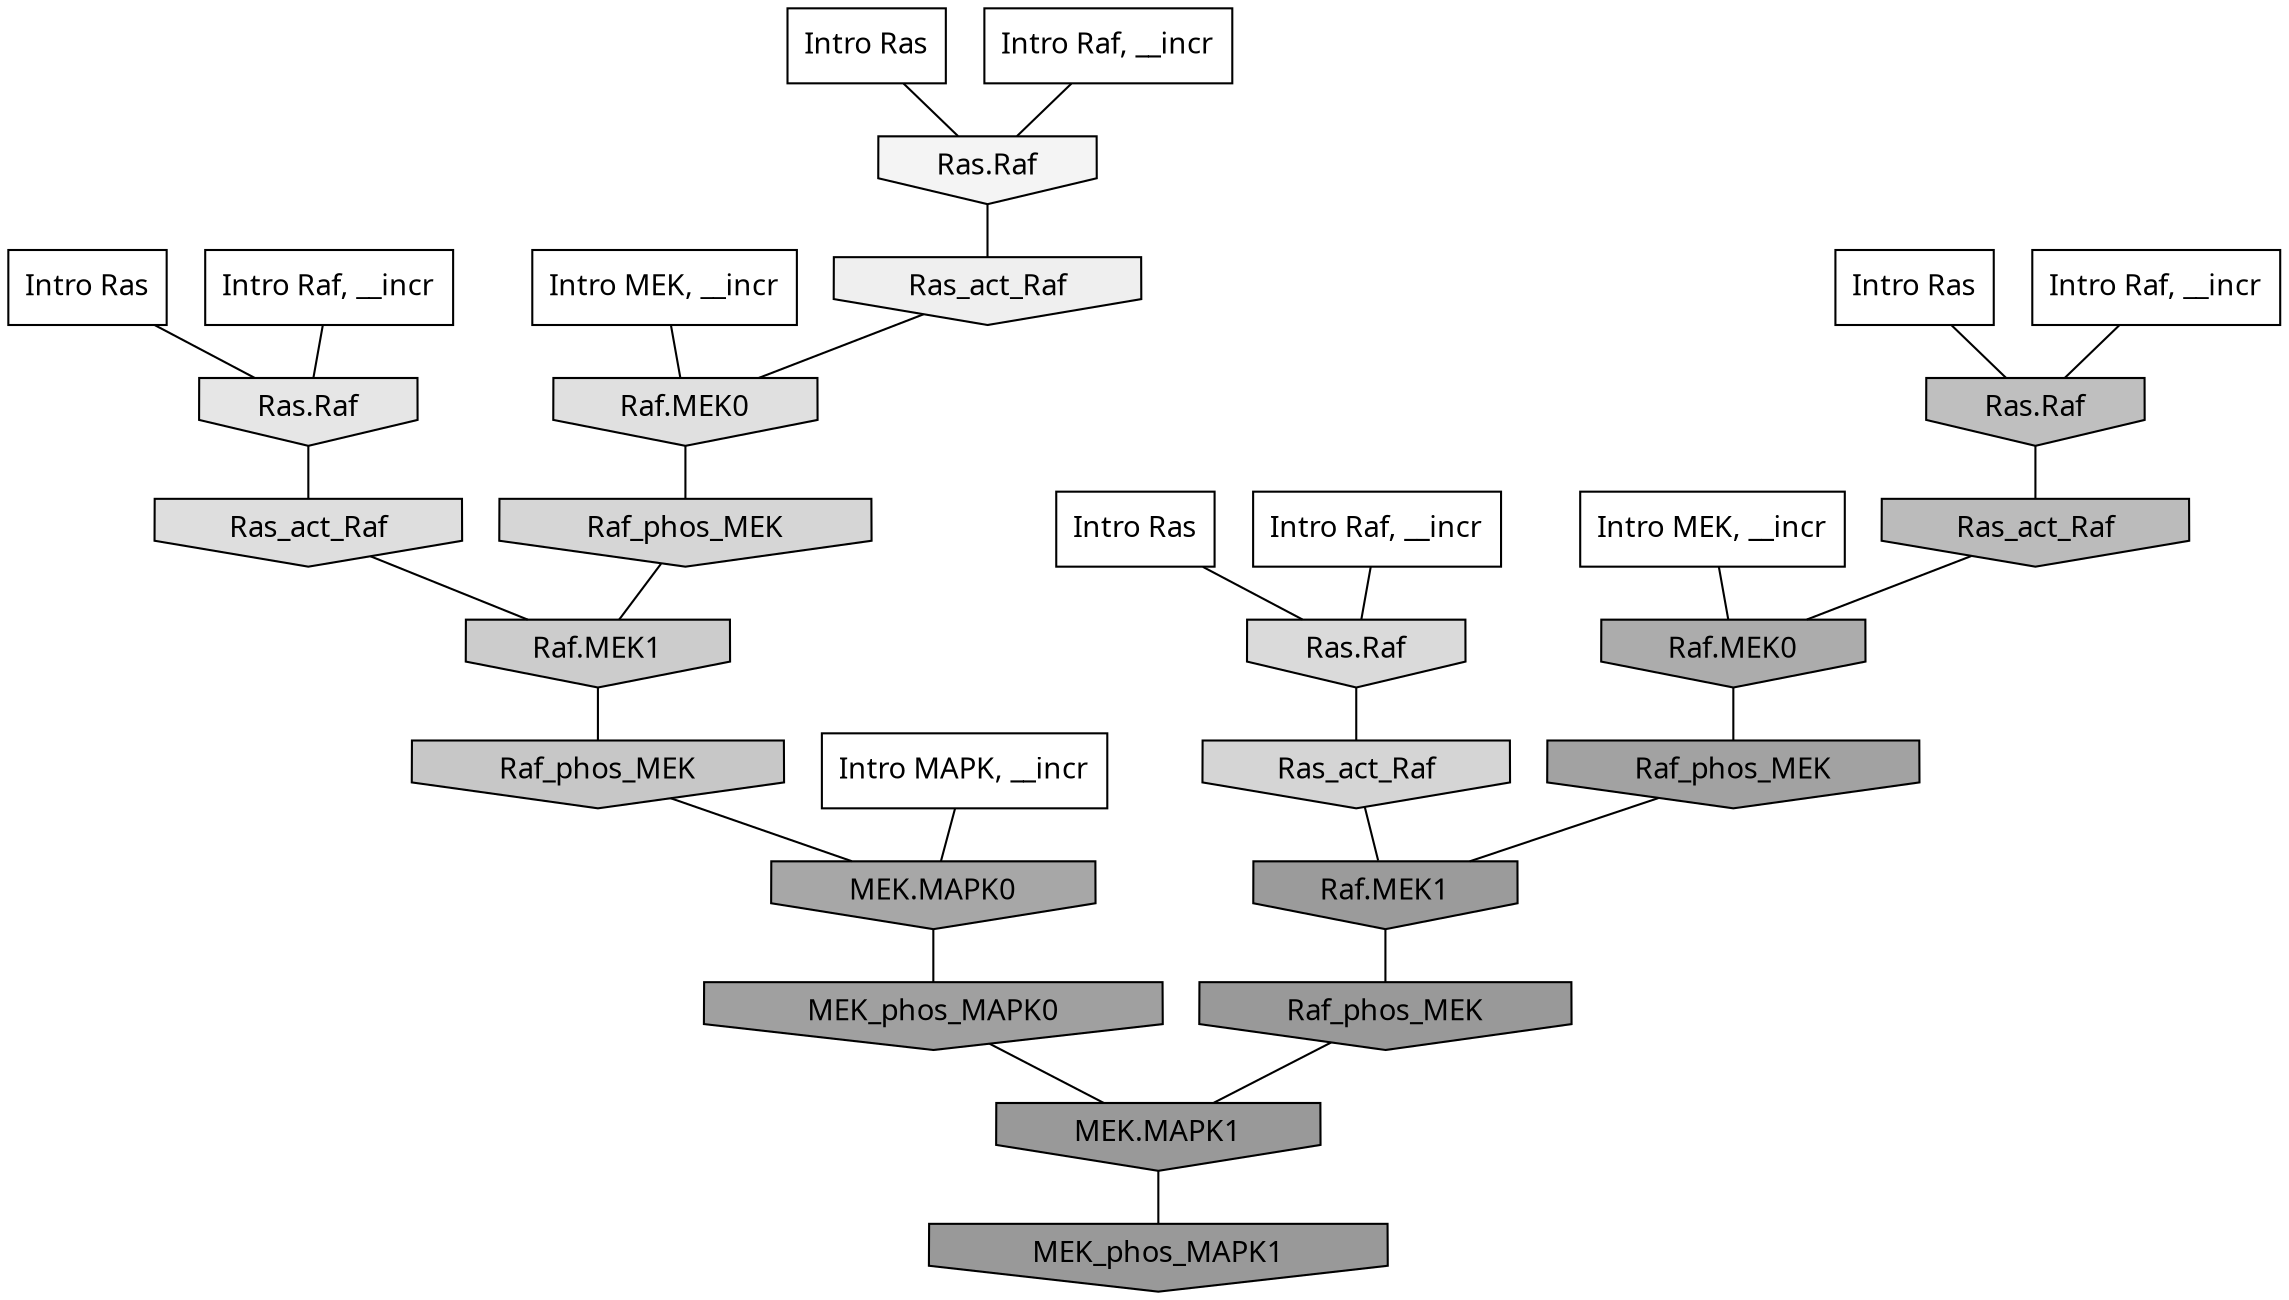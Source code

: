 digraph G{
  rankdir="TB";
  ranksep=0.30;
  node [fontname="CMU Serif"];
  edge [fontname="CMU Serif"];
  
  18 [label="Intro Ras", shape=rectangle, style=filled, fillcolor="0.000 0.000 1.000"]
  
  60 [label="Intro Ras", shape=rectangle, style=filled, fillcolor="0.000 0.000 1.000"]
  
  92 [label="Intro Ras", shape=rectangle, style=filled, fillcolor="0.000 0.000 1.000"]
  
  98 [label="Intro Ras", shape=rectangle, style=filled, fillcolor="0.000 0.000 1.000"]
  
  160 [label="Intro Raf, __incr", shape=rectangle, style=filled, fillcolor="0.000 0.000 1.000"]
  
  345 [label="Intro Raf, __incr", shape=rectangle, style=filled, fillcolor="0.000 0.000 1.000"]
  
  392 [label="Intro Raf, __incr", shape=rectangle, style=filled, fillcolor="0.000 0.000 1.000"]
  
  1013 [label="Intro Raf, __incr", shape=rectangle, style=filled, fillcolor="0.000 0.000 1.000"]
  
  1872 [label="Intro MEK, __incr", shape=rectangle, style=filled, fillcolor="0.000 0.000 1.000"]
  
  2027 [label="Intro MEK, __incr", shape=rectangle, style=filled, fillcolor="0.000 0.000 1.000"]
  
  2921 [label="Intro MAPK, __incr", shape=rectangle, style=filled, fillcolor="0.000 0.000 1.000"]
  
  3567 [label="Ras.Raf", shape=invhouse, style=filled, fillcolor="0.000 0.000 0.957"]
  
  3781 [label="Ras_act_Raf", shape=invhouse, style=filled, fillcolor="0.000 0.000 0.934"]
  
  4204 [label="Ras.Raf", shape=invhouse, style=filled, fillcolor="0.000 0.000 0.902"]
  
  4560 [label="Raf.MEK0", shape=invhouse, style=filled, fillcolor="0.000 0.000 0.876"]
  
  4657 [label="Ras_act_Raf", shape=invhouse, style=filled, fillcolor="0.000 0.000 0.868"]
  
  4883 [label="Ras.Raf", shape=invhouse, style=filled, fillcolor="0.000 0.000 0.853"]
  
  5122 [label="Raf_phos_MEK", shape=invhouse, style=filled, fillcolor="0.000 0.000 0.837"]
  
  5152 [label="Ras_act_Raf", shape=invhouse, style=filled, fillcolor="0.000 0.000 0.835"]
  
  5748 [label="Raf.MEK1", shape=invhouse, style=filled, fillcolor="0.000 0.000 0.798"]
  
  6057 [label="Raf_phos_MEK", shape=invhouse, style=filled, fillcolor="0.000 0.000 0.780"]
  
  6724 [label="Ras.Raf", shape=invhouse, style=filled, fillcolor="0.000 0.000 0.749"]
  
  7157 [label="Ras_act_Raf", shape=invhouse, style=filled, fillcolor="0.000 0.000 0.733"]
  
  8877 [label="Raf.MEK0", shape=invhouse, style=filled, fillcolor="0.000 0.000 0.674"]
  
  9534 [label="MEK.MAPK0", shape=invhouse, style=filled, fillcolor="0.000 0.000 0.656"]
  
  10438 [label="Raf_phos_MEK", shape=invhouse, style=filled, fillcolor="0.000 0.000 0.635"]
  
  10805 [label="MEK_phos_MAPK0", shape=invhouse, style=filled, fillcolor="0.000 0.000 0.626"]
  
  11730 [label="Raf.MEK1", shape=invhouse, style=filled, fillcolor="0.000 0.000 0.607"]
  
  12032 [label="Raf_phos_MEK", shape=invhouse, style=filled, fillcolor="0.000 0.000 0.601"]
  
  12037 [label="MEK.MAPK1", shape=invhouse, style=filled, fillcolor="0.000 0.000 0.601"]
  
  12078 [label="MEK_phos_MAPK1", shape=invhouse, style=filled, fillcolor="0.000 0.000 0.600"]
  
  
  12037 -> 12078 [dir=none, color="0.000 0.000 0.000"] 
  12032 -> 12037 [dir=none, color="0.000 0.000 0.000"] 
  11730 -> 12032 [dir=none, color="0.000 0.000 0.000"] 
  10805 -> 12037 [dir=none, color="0.000 0.000 0.000"] 
  10438 -> 11730 [dir=none, color="0.000 0.000 0.000"] 
  9534 -> 10805 [dir=none, color="0.000 0.000 0.000"] 
  8877 -> 10438 [dir=none, color="0.000 0.000 0.000"] 
  7157 -> 8877 [dir=none, color="0.000 0.000 0.000"] 
  6724 -> 7157 [dir=none, color="0.000 0.000 0.000"] 
  6057 -> 9534 [dir=none, color="0.000 0.000 0.000"] 
  5748 -> 6057 [dir=none, color="0.000 0.000 0.000"] 
  5152 -> 11730 [dir=none, color="0.000 0.000 0.000"] 
  5122 -> 5748 [dir=none, color="0.000 0.000 0.000"] 
  4883 -> 5152 [dir=none, color="0.000 0.000 0.000"] 
  4657 -> 5748 [dir=none, color="0.000 0.000 0.000"] 
  4560 -> 5122 [dir=none, color="0.000 0.000 0.000"] 
  4204 -> 4657 [dir=none, color="0.000 0.000 0.000"] 
  3781 -> 4560 [dir=none, color="0.000 0.000 0.000"] 
  3567 -> 3781 [dir=none, color="0.000 0.000 0.000"] 
  2921 -> 9534 [dir=none, color="0.000 0.000 0.000"] 
  2027 -> 4560 [dir=none, color="0.000 0.000 0.000"] 
  1872 -> 8877 [dir=none, color="0.000 0.000 0.000"] 
  1013 -> 4204 [dir=none, color="0.000 0.000 0.000"] 
  392 -> 4883 [dir=none, color="0.000 0.000 0.000"] 
  345 -> 3567 [dir=none, color="0.000 0.000 0.000"] 
  160 -> 6724 [dir=none, color="0.000 0.000 0.000"] 
  98 -> 4883 [dir=none, color="0.000 0.000 0.000"] 
  92 -> 6724 [dir=none, color="0.000 0.000 0.000"] 
  60 -> 3567 [dir=none, color="0.000 0.000 0.000"] 
  18 -> 4204 [dir=none, color="0.000 0.000 0.000"] 
  
  }
